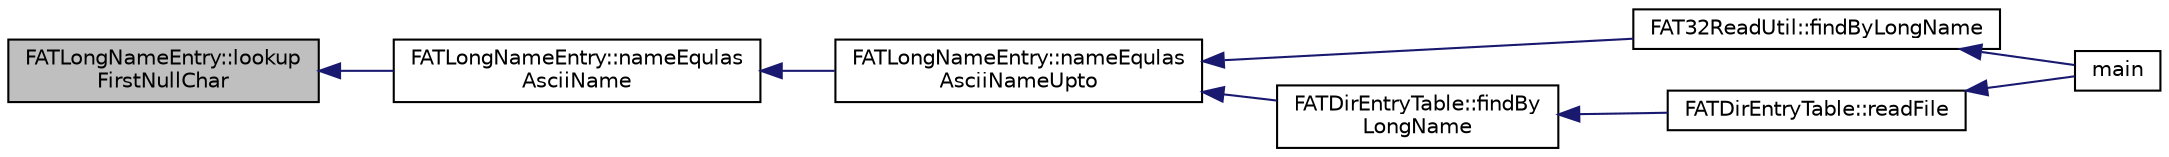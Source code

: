 digraph "FATLongNameEntry::lookupFirstNullChar"
{
  edge [fontname="Helvetica",fontsize="10",labelfontname="Helvetica",labelfontsize="10"];
  node [fontname="Helvetica",fontsize="10",shape=record];
  rankdir="LR";
  Node42 [label="FATLongNameEntry::lookup\lFirstNullChar",height=0.2,width=0.4,color="black", fillcolor="grey75", style="filled", fontcolor="black"];
  Node42 -> Node43 [dir="back",color="midnightblue",fontsize="10",style="solid",fontname="Helvetica"];
  Node43 [label="FATLongNameEntry::nameEqulas\lAsciiName",height=0.2,width=0.4,color="black", fillcolor="white", style="filled",URL="$d7/d61/class_f_a_t_long_name_entry.html#a87f35a462137f6b59f36459a74554d1f"];
  Node43 -> Node44 [dir="back",color="midnightblue",fontsize="10",style="solid",fontname="Helvetica"];
  Node44 [label="FATLongNameEntry::nameEqulas\lAsciiNameUpto",height=0.2,width=0.4,color="black", fillcolor="white", style="filled",URL="$d7/d61/class_f_a_t_long_name_entry.html#a38b2a992b1ace06829ae9f5020c45011"];
  Node44 -> Node45 [dir="back",color="midnightblue",fontsize="10",style="solid",fontname="Helvetica"];
  Node45 [label="FAT32ReadUtil::findByLongName",height=0.2,width=0.4,color="black", fillcolor="white", style="filled",URL="$d5/db1/class_f_a_t32_read_util.html#ab8e4ea1ab59d70f92b681cdac7a5db70"];
  Node45 -> Node46 [dir="back",color="midnightblue",fontsize="10",style="solid",fontname="Helvetica"];
  Node46 [label="main",height=0.2,width=0.4,color="black", fillcolor="white", style="filled",URL="$d2/d27/main__fat__test_8cpp.html#ae66f6b31b5ad750f1fe042a706a4e3d4"];
  Node44 -> Node47 [dir="back",color="midnightblue",fontsize="10",style="solid",fontname="Helvetica"];
  Node47 [label="FATDirEntryTable::findBy\lLongName",height=0.2,width=0.4,color="black", fillcolor="white", style="filled",URL="$d9/d43/class_f_a_t_dir_entry_table.html#aba69868e6197a2f75621eff3d448375b"];
  Node47 -> Node48 [dir="back",color="midnightblue",fontsize="10",style="solid",fontname="Helvetica"];
  Node48 [label="FATDirEntryTable::readFile",height=0.2,width=0.4,color="black", fillcolor="white", style="filled",URL="$d9/d43/class_f_a_t_dir_entry_table.html#a9530e4a8c8ac7be7dd5cf578acef39c9"];
  Node48 -> Node46 [dir="back",color="midnightblue",fontsize="10",style="solid",fontname="Helvetica"];
}
